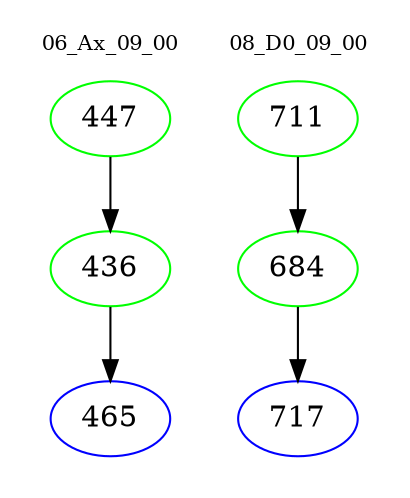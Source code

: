 digraph{
subgraph cluster_0 {
color = white
label = "06_Ax_09_00";
fontsize=10;
T0_447 [label="447", color="green"]
T0_447 -> T0_436 [color="black"]
T0_436 [label="436", color="green"]
T0_436 -> T0_465 [color="black"]
T0_465 [label="465", color="blue"]
}
subgraph cluster_1 {
color = white
label = "08_D0_09_00";
fontsize=10;
T1_711 [label="711", color="green"]
T1_711 -> T1_684 [color="black"]
T1_684 [label="684", color="green"]
T1_684 -> T1_717 [color="black"]
T1_717 [label="717", color="blue"]
}
}
